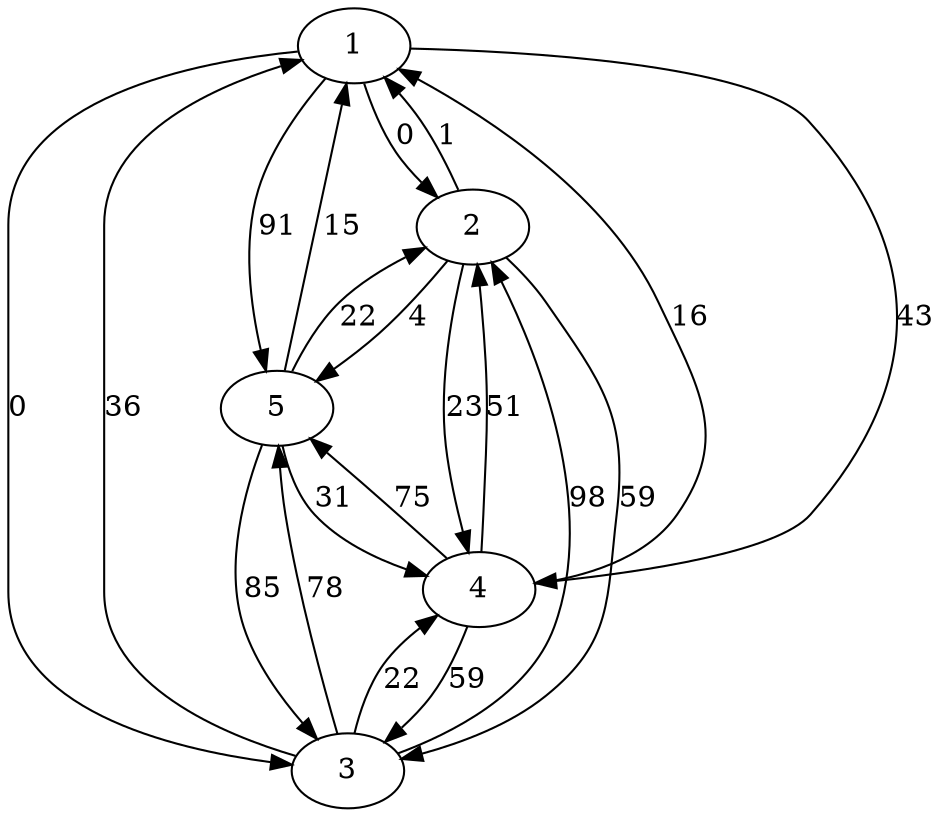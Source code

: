 digraph{
1 [ label=1 ]
2 [ label=2 ]
3 [ label=3 ]
4 [ label=4 ]
5 [ label=5 ]
3 -> 5 [label="78"] 
2 -> 1 [label="1"] 
1 -> 3 [label="0"] 
4 -> 3 [label="59"] 
5 -> 3 [label="85"] 
5 -> 2 [label="22"] 
2 -> 4 [label="23"] 
1 -> 4 [label="43"] 
4 -> 5 [label="75"] 
5 -> 1 [label="15"] 
1 -> 5 [label="91"] 
4 -> 1 [label="16"] 
3 -> 2 [label="98"] 
3 -> 4 [label="22"] 
5 -> 4 [label="31"] 
1 -> 2 [label="0"] 
2 -> 5 [label="4"] 
4 -> 2 [label="51"] 
3 -> 1 [label="36"] 
2 -> 3 [label="59"] 
}
